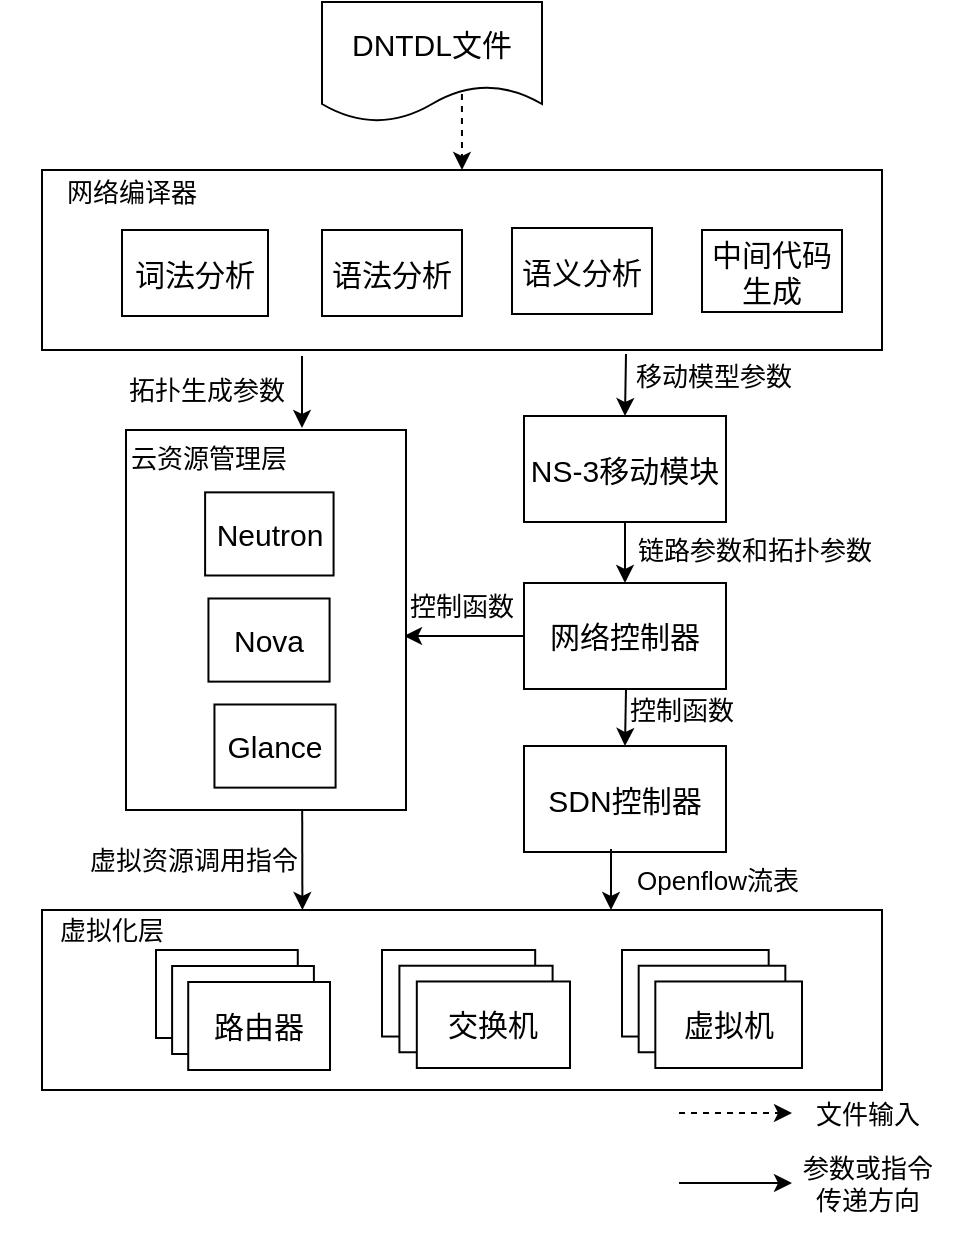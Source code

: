 <mxfile version="11.1.4" type="github"><diagram id="bY07-nObO870DnEHPq97" name="Page-1"><mxGraphModel dx="1422" dy="765" grid="1" gridSize="10" guides="1" tooltips="1" connect="1" arrows="1" fold="1" page="1" pageScale="1" pageWidth="827" pageHeight="1169" math="0" shadow="0"><root><mxCell id="0"/><mxCell id="1" parent="0"/><mxCell id="-Qw9Pk5WUK3uD_2B_7x2-41" value="&lt;font style=&quot;font-size: 13px&quot;&gt;拓扑生成参数&lt;/font&gt;" style="text;html=1;resizable=0;autosize=1;align=center;verticalAlign=middle;points=[];fillColor=none;strokeColor=none;rounded=0;" vertex="1" parent="1"><mxGeometry x="226.5" y="370" width="90" height="20" as="geometry"/></mxCell><mxCell id="-Qw9Pk5WUK3uD_2B_7x2-79" value="&lt;font style=&quot;font-size: 15px&quot;&gt;DNTDL文件&lt;/font&gt;" style="shape=document;whiteSpace=wrap;html=1;boundedLbl=1;" vertex="1" parent="1"><mxGeometry x="330" y="186" width="110" height="60" as="geometry"/></mxCell><mxCell id="-Qw9Pk5WUK3uD_2B_7x2-80" style="rounded=0;orthogonalLoop=1;jettySize=auto;html=1;entryX=0.5;entryY=0;entryDx=0;entryDy=0;" edge="1" parent="1" target="-Qw9Pk5WUK3uD_2B_7x2-95"><mxGeometry relative="1" as="geometry"><mxPoint x="590" y="435" as="targetPoint"/><mxPoint x="482" y="362" as="sourcePoint"/></mxGeometry></mxCell><mxCell id="-Qw9Pk5WUK3uD_2B_7x2-81" style="edgeStyle=none;rounded=0;orthogonalLoop=1;jettySize=auto;html=1;entryX=0.5;entryY=0;entryDx=0;entryDy=0;dashed=1;exitX=0.636;exitY=0.767;exitDx=0;exitDy=0;exitPerimeter=0;" edge="1" parent="1" target="-Qw9Pk5WUK3uD_2B_7x2-82" source="-Qw9Pk5WUK3uD_2B_7x2-79"><mxGeometry relative="1" as="geometry"><mxPoint x="405" y="220" as="sourcePoint"/><mxPoint x="440" y="220" as="targetPoint"/></mxGeometry></mxCell><mxCell id="-Qw9Pk5WUK3uD_2B_7x2-82" value="" style="rounded=0;whiteSpace=wrap;html=1;" vertex="1" parent="1"><mxGeometry x="190" y="270" width="420" height="90" as="geometry"/></mxCell><mxCell id="-Qw9Pk5WUK3uD_2B_7x2-83" value="&lt;font style=&quot;font-size: 13px&quot;&gt;移动模型参数&lt;/font&gt;" style="text;html=1;strokeColor=none;fillColor=none;align=center;verticalAlign=middle;whiteSpace=wrap;rounded=0;" vertex="1" parent="1"><mxGeometry x="471" y="363" width="110" height="20" as="geometry"/></mxCell><mxCell id="-Qw9Pk5WUK3uD_2B_7x2-84" value="" style="rounded=0;whiteSpace=wrap;html=1;" vertex="1" parent="1"><mxGeometry x="190" y="640" width="420" height="90" as="geometry"/></mxCell><mxCell id="-Qw9Pk5WUK3uD_2B_7x2-89" value="&lt;font style=&quot;font-size: 13px&quot;&gt;链路参数和拓扑参数&lt;/font&gt;" style="text;html=1;strokeColor=none;fillColor=none;align=center;verticalAlign=middle;whiteSpace=wrap;rounded=0;" vertex="1" parent="1"><mxGeometry x="487" y="450" width="119" height="20" as="geometry"/></mxCell><mxCell id="-Qw9Pk5WUK3uD_2B_7x2-90" value="&lt;font style=&quot;font-size: 13px&quot;&gt;网络编译器&lt;/font&gt;" style="text;html=1;strokeColor=none;fillColor=none;align=center;verticalAlign=middle;whiteSpace=wrap;rounded=0;" vertex="1" parent="1"><mxGeometry x="180" y="246" width="110" height="70" as="geometry"/></mxCell><mxCell id="-Qw9Pk5WUK3uD_2B_7x2-91" value="&lt;span style=&quot;font-size: 15px&quot;&gt;词法分析&lt;/span&gt;" style="rounded=0;whiteSpace=wrap;html=1;" vertex="1" parent="1"><mxGeometry x="230" y="300" width="73" height="43" as="geometry"/></mxCell><mxCell id="-Qw9Pk5WUK3uD_2B_7x2-92" value="&lt;span style=&quot;font-size: 15px&quot;&gt;语法分析&lt;/span&gt;" style="rounded=0;whiteSpace=wrap;html=1;" vertex="1" parent="1"><mxGeometry x="330" y="300" width="70" height="43" as="geometry"/></mxCell><mxCell id="-Qw9Pk5WUK3uD_2B_7x2-93" value="&lt;span style=&quot;font-size: 15px&quot;&gt;中间代码生成&lt;/span&gt;" style="rounded=0;whiteSpace=wrap;html=1;" vertex="1" parent="1"><mxGeometry x="520" y="300" width="70" height="41" as="geometry"/></mxCell><mxCell id="-Qw9Pk5WUK3uD_2B_7x2-94" value="&lt;span style=&quot;font-size: 15px&quot;&gt;语义分析&lt;/span&gt;" style="rounded=0;whiteSpace=wrap;html=1;" vertex="1" parent="1"><mxGeometry x="425" y="299" width="70" height="43" as="geometry"/></mxCell><mxCell id="-Qw9Pk5WUK3uD_2B_7x2-95" value="&lt;span style=&quot;font-size: 15px&quot;&gt;NS-3移动模块&lt;/span&gt;" style="rounded=0;whiteSpace=wrap;html=1;" vertex="1" parent="1"><mxGeometry x="431" y="393" width="101" height="53" as="geometry"/></mxCell><mxCell id="-Qw9Pk5WUK3uD_2B_7x2-102" value="&lt;font style=&quot;font-size: 13px&quot;&gt;虚拟化层&lt;/font&gt;" style="text;html=1;strokeColor=none;fillColor=none;align=center;verticalAlign=middle;whiteSpace=wrap;rounded=0;" vertex="1" parent="1"><mxGeometry x="169.5" y="615" width="110" height="70" as="geometry"/></mxCell><mxCell id="-Qw9Pk5WUK3uD_2B_7x2-104" style="rounded=0;orthogonalLoop=1;jettySize=auto;html=1;exitX=0.5;exitY=1;exitDx=0;exitDy=0;entryX=0.5;entryY=0;entryDx=0;entryDy=0;" edge="1" parent="1" source="-Qw9Pk5WUK3uD_2B_7x2-95" target="-Qw9Pk5WUK3uD_2B_7x2-111"><mxGeometry relative="1" as="geometry"><mxPoint x="580" y="490" as="sourcePoint"/><mxPoint x="580" y="480" as="targetPoint"/></mxGeometry></mxCell><mxCell id="-Qw9Pk5WUK3uD_2B_7x2-106" style="rounded=0;orthogonalLoop=1;jettySize=auto;html=1;" edge="1" parent="1"><mxGeometry relative="1" as="geometry"><mxPoint x="320" y="363" as="sourcePoint"/><mxPoint x="320" y="399" as="targetPoint"/></mxGeometry></mxCell><mxCell id="-Qw9Pk5WUK3uD_2B_7x2-107" value="" style="endArrow=classic;html=1;dashed=1;" edge="1" parent="1"><mxGeometry width="50" height="50" relative="1" as="geometry"><mxPoint x="508.5" y="741.5" as="sourcePoint"/><mxPoint x="565" y="741.5" as="targetPoint"/></mxGeometry></mxCell><mxCell id="-Qw9Pk5WUK3uD_2B_7x2-108" value="" style="endArrow=classic;html=1;" edge="1" parent="1"><mxGeometry width="50" height="50" relative="1" as="geometry"><mxPoint x="508.5" y="776.5" as="sourcePoint"/><mxPoint x="565" y="776.5" as="targetPoint"/></mxGeometry></mxCell><mxCell id="-Qw9Pk5WUK3uD_2B_7x2-109" value="&lt;font style=&quot;font-size: 13px&quot;&gt;文件输入&lt;/font&gt;" style="text;html=1;strokeColor=none;fillColor=none;align=center;verticalAlign=middle;whiteSpace=wrap;rounded=0;" vertex="1" parent="1"><mxGeometry x="548" y="707" width="110" height="70" as="geometry"/></mxCell><mxCell id="-Qw9Pk5WUK3uD_2B_7x2-110" value="&lt;font style=&quot;font-size: 13px&quot;&gt;参数或指令传递方向&lt;/font&gt;" style="text;html=1;strokeColor=none;fillColor=none;align=center;verticalAlign=middle;whiteSpace=wrap;rounded=0;" vertex="1" parent="1"><mxGeometry x="565" y="740" width="76" height="74" as="geometry"/></mxCell><mxCell id="-Qw9Pk5WUK3uD_2B_7x2-111" value="&lt;span style=&quot;font-size: 15px&quot;&gt;网络控制器&lt;/span&gt;" style="rounded=0;whiteSpace=wrap;html=1;" vertex="1" parent="1"><mxGeometry x="431" y="476.5" width="101" height="53" as="geometry"/></mxCell><mxCell id="-Qw9Pk5WUK3uD_2B_7x2-112" style="rounded=0;orthogonalLoop=1;jettySize=auto;html=1;exitX=0;exitY=0.5;exitDx=0;exitDy=0;entryX=0.993;entryY=0.542;entryDx=0;entryDy=0;entryPerimeter=0;" edge="1" parent="1" source="-Qw9Pk5WUK3uD_2B_7x2-111" target="-Qw9Pk5WUK3uD_2B_7x2-134"><mxGeometry relative="1" as="geometry"><mxPoint x="420" y="505" as="sourcePoint"/><mxPoint x="369" y="500" as="targetPoint"/></mxGeometry></mxCell><mxCell id="-Qw9Pk5WUK3uD_2B_7x2-114" value="&lt;span style=&quot;font-size: 15px&quot;&gt;SDN控制器&lt;/span&gt;" style="rounded=0;whiteSpace=wrap;html=1;" vertex="1" parent="1"><mxGeometry x="431" y="558" width="101" height="53" as="geometry"/></mxCell><mxCell id="-Qw9Pk5WUK3uD_2B_7x2-103" style="rounded=0;orthogonalLoop=1;jettySize=auto;html=1;entryX=0.31;entryY=0;entryDx=0;entryDy=0;entryPerimeter=0;" edge="1" parent="1" target="-Qw9Pk5WUK3uD_2B_7x2-84"><mxGeometry relative="1" as="geometry"><mxPoint x="320" y="540" as="sourcePoint"/><mxPoint x="299" y="556" as="targetPoint"/></mxGeometry></mxCell><mxCell id="-Qw9Pk5WUK3uD_2B_7x2-116" style="rounded=0;orthogonalLoop=1;jettySize=auto;html=1;entryX=0.5;entryY=0;entryDx=0;entryDy=0;" edge="1" parent="1" target="-Qw9Pk5WUK3uD_2B_7x2-114"><mxGeometry relative="1" as="geometry"><mxPoint x="482" y="530" as="sourcePoint"/><mxPoint x="474.5" y="551" as="targetPoint"/></mxGeometry></mxCell><mxCell id="-Qw9Pk5WUK3uD_2B_7x2-118" value="&lt;font style=&quot;font-size: 13px&quot;&gt;控制函数&lt;/font&gt;" style="text;html=1;strokeColor=none;fillColor=none;align=center;verticalAlign=middle;whiteSpace=wrap;rounded=0;" vertex="1" parent="1"><mxGeometry x="455" y="529.5" width="110" height="20" as="geometry"/></mxCell><mxCell id="-Qw9Pk5WUK3uD_2B_7x2-121" value="" style="group" vertex="1" connectable="0" parent="1"><mxGeometry x="360" y="660" width="94" height="59" as="geometry"/></mxCell><mxCell id="-Qw9Pk5WUK3uD_2B_7x2-87" value="&lt;span style=&quot;font-size: 15px&quot;&gt;交换机&lt;/span&gt;" style="rounded=0;whiteSpace=wrap;html=1;" vertex="1" parent="-Qw9Pk5WUK3uD_2B_7x2-121"><mxGeometry width="76.593" height="43.267" as="geometry"/></mxCell><mxCell id="-Qw9Pk5WUK3uD_2B_7x2-119" value="&lt;span style=&quot;font-size: 15px&quot;&gt;交换机&lt;/span&gt;" style="rounded=0;whiteSpace=wrap;html=1;" vertex="1" parent="-Qw9Pk5WUK3uD_2B_7x2-121"><mxGeometry x="8.704" y="7.867" width="76.593" height="43.267" as="geometry"/></mxCell><mxCell id="-Qw9Pk5WUK3uD_2B_7x2-120" value="&lt;span style=&quot;font-size: 15px&quot;&gt;交换机&lt;/span&gt;" style="rounded=0;whiteSpace=wrap;html=1;" vertex="1" parent="-Qw9Pk5WUK3uD_2B_7x2-121"><mxGeometry x="17.407" y="15.733" width="76.593" height="43.267" as="geometry"/></mxCell><mxCell id="-Qw9Pk5WUK3uD_2B_7x2-122" value="" style="group" vertex="1" connectable="0" parent="1"><mxGeometry x="247" y="660" width="87" height="60" as="geometry"/></mxCell><mxCell id="-Qw9Pk5WUK3uD_2B_7x2-123" value="&lt;span style=&quot;font-size: 15px&quot;&gt;交换机&lt;/span&gt;" style="rounded=0;whiteSpace=wrap;html=1;" vertex="1" parent="-Qw9Pk5WUK3uD_2B_7x2-122"><mxGeometry width="70.889" height="44.0" as="geometry"/></mxCell><mxCell id="-Qw9Pk5WUK3uD_2B_7x2-124" value="&lt;span style=&quot;font-size: 15px&quot;&gt;交换机&lt;/span&gt;" style="rounded=0;whiteSpace=wrap;html=1;" vertex="1" parent="-Qw9Pk5WUK3uD_2B_7x2-122"><mxGeometry x="8.056" y="8" width="70.889" height="44.0" as="geometry"/></mxCell><mxCell id="-Qw9Pk5WUK3uD_2B_7x2-125" value="&lt;span style=&quot;font-size: 15px&quot;&gt;路由器&lt;/span&gt;" style="rounded=0;whiteSpace=wrap;html=1;" vertex="1" parent="-Qw9Pk5WUK3uD_2B_7x2-122"><mxGeometry x="16.111" y="16" width="70.889" height="44.0" as="geometry"/></mxCell><mxCell id="-Qw9Pk5WUK3uD_2B_7x2-126" value="" style="group" vertex="1" connectable="0" parent="1"><mxGeometry x="480" y="660" width="90" height="59" as="geometry"/></mxCell><mxCell id="-Qw9Pk5WUK3uD_2B_7x2-127" value="&lt;span style=&quot;font-size: 15px&quot;&gt;交换机&lt;/span&gt;" style="rounded=0;whiteSpace=wrap;html=1;" vertex="1" parent="-Qw9Pk5WUK3uD_2B_7x2-126"><mxGeometry width="73.333" height="43.267" as="geometry"/></mxCell><mxCell id="-Qw9Pk5WUK3uD_2B_7x2-128" value="&lt;span style=&quot;font-size: 15px&quot;&gt;交换机&lt;/span&gt;" style="rounded=0;whiteSpace=wrap;html=1;" vertex="1" parent="-Qw9Pk5WUK3uD_2B_7x2-126"><mxGeometry x="8.333" y="7.867" width="73.333" height="43.267" as="geometry"/></mxCell><mxCell id="-Qw9Pk5WUK3uD_2B_7x2-129" value="&lt;span style=&quot;font-size: 15px&quot;&gt;虚拟机&lt;/span&gt;" style="rounded=0;whiteSpace=wrap;html=1;" vertex="1" parent="-Qw9Pk5WUK3uD_2B_7x2-126"><mxGeometry x="16.667" y="15.733" width="73.333" height="43.267" as="geometry"/></mxCell><mxCell id="-Qw9Pk5WUK3uD_2B_7x2-105" value="&lt;font style=&quot;font-size: 13px&quot;&gt;虚拟资源调用指令&lt;/font&gt;" style="text;html=1;strokeColor=none;fillColor=none;align=center;verticalAlign=middle;whiteSpace=wrap;rounded=0;" vertex="1" parent="1"><mxGeometry x="210.5" y="605" width="110" height="20" as="geometry"/></mxCell><mxCell id="-Qw9Pk5WUK3uD_2B_7x2-130" style="rounded=0;orthogonalLoop=1;jettySize=auto;html=1;exitX=0.5;exitY=1;exitDx=0;exitDy=0;entryX=0.5;entryY=0;entryDx=0;entryDy=0;" edge="1" parent="1"><mxGeometry relative="1" as="geometry"><mxPoint x="474.5" y="609.5" as="sourcePoint"/><mxPoint x="474.5" y="640" as="targetPoint"/></mxGeometry></mxCell><mxCell id="-Qw9Pk5WUK3uD_2B_7x2-131" value="&lt;font style=&quot;font-size: 13px&quot;&gt;Openflow流表&lt;/font&gt;" style="text;html=1;strokeColor=none;fillColor=none;align=center;verticalAlign=middle;whiteSpace=wrap;rounded=0;" vertex="1" parent="1"><mxGeometry x="472.5" y="615" width="110" height="20" as="geometry"/></mxCell><mxCell id="-Qw9Pk5WUK3uD_2B_7x2-134" value="" style="rounded=0;whiteSpace=wrap;html=1;" vertex="1" parent="1"><mxGeometry x="232" y="400" width="140" height="190" as="geometry"/></mxCell><mxCell id="-Qw9Pk5WUK3uD_2B_7x2-135" value="&lt;font style=&quot;font-size: 15px&quot;&gt;Nova&lt;/font&gt;" style="rounded=0;whiteSpace=wrap;html=1;" vertex="1" parent="1"><mxGeometry x="273.224" y="484.246" width="60.565" height="41.569" as="geometry"/></mxCell><mxCell id="-Qw9Pk5WUK3uD_2B_7x2-136" value="&lt;font style=&quot;font-size: 13px&quot;&gt;云资源管理层&lt;/font&gt;" style="text;html=1;strokeColor=none;fillColor=none;align=center;verticalAlign=middle;whiteSpace=wrap;rounded=0;" vertex="1" parent="1"><mxGeometry x="223.388" y="380.472" width="100.941" height="66.133" as="geometry"/></mxCell><mxCell id="-Qw9Pk5WUK3uD_2B_7x2-138" value="&lt;span style=&quot;font-size: 15px&quot;&gt;Neutron&lt;/span&gt;" style="rounded=0;whiteSpace=wrap;html=1;" vertex="1" parent="1"><mxGeometry x="271.553" y="431.177" width="64.235" height="41.569" as="geometry"/></mxCell><mxCell id="-Qw9Pk5WUK3uD_2B_7x2-139" value="&lt;font style=&quot;font-size: 15px&quot;&gt;Glance&lt;/font&gt;" style="rounded=0;whiteSpace=wrap;html=1;" vertex="1" parent="1"><mxGeometry x="276.224" y="537.246" width="60.565" height="41.569" as="geometry"/></mxCell><mxCell id="-Qw9Pk5WUK3uD_2B_7x2-143" value="&lt;font style=&quot;font-size: 13px&quot;&gt;控制函数&lt;/font&gt;" style="text;html=1;strokeColor=none;fillColor=none;align=center;verticalAlign=middle;whiteSpace=wrap;rounded=0;" vertex="1" parent="1"><mxGeometry x="345" y="478" width="110" height="20" as="geometry"/></mxCell></root></mxGraphModel></diagram></mxfile>